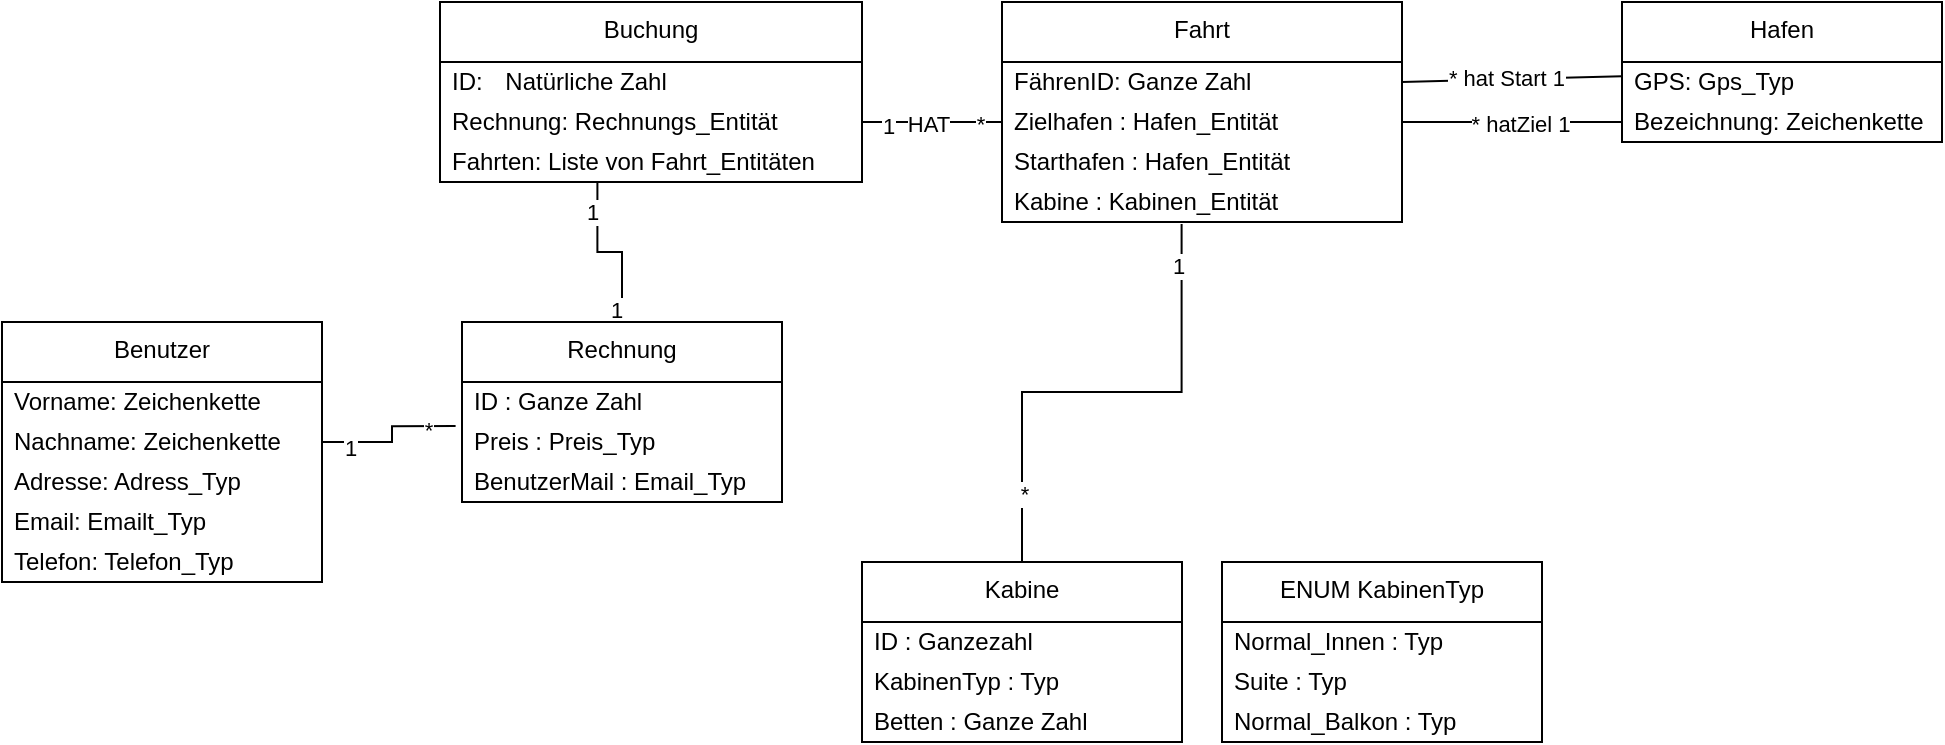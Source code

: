<mxfile version="27.0.9">
  <diagram name="Seite-1" id="8jTkFLmigNONPSPY0kWt">
    <mxGraphModel dx="1086" dy="741" grid="1" gridSize="10" guides="1" tooltips="1" connect="1" arrows="1" fold="1" page="1" pageScale="1" pageWidth="827" pageHeight="1169" math="0" shadow="0">
      <root>
        <mxCell id="0" />
        <mxCell id="1" parent="0" />
        <mxCell id="mQN_Ni5DjCSMNPG9H6nF-3" value="Benutzer" style="swimlane;fontStyle=0;align=center;verticalAlign=top;childLayout=stackLayout;horizontal=1;startSize=30;horizontalStack=0;resizeParent=1;resizeParentMax=0;resizeLast=0;collapsible=0;marginBottom=0;html=1;whiteSpace=wrap;" parent="1" vertex="1">
          <mxGeometry x="10" y="190" width="160" height="130" as="geometry" />
        </mxCell>
        <mxCell id="mQN_Ni5DjCSMNPG9H6nF-5" value="Vorname: Zeichenkette" style="text;html=1;strokeColor=none;fillColor=none;align=left;verticalAlign=middle;spacingLeft=4;spacingRight=4;overflow=hidden;rotatable=0;points=[[0,0.5],[1,0.5]];portConstraint=eastwest;whiteSpace=wrap;" parent="mQN_Ni5DjCSMNPG9H6nF-3" vertex="1">
          <mxGeometry y="30" width="160" height="20" as="geometry" />
        </mxCell>
        <mxCell id="mQN_Ni5DjCSMNPG9H6nF-12" value="Nachname: Zeichenkette" style="text;html=1;strokeColor=none;fillColor=none;align=left;verticalAlign=middle;spacingLeft=4;spacingRight=4;overflow=hidden;rotatable=0;points=[[0,0.5],[1,0.5]];portConstraint=eastwest;whiteSpace=wrap;" parent="mQN_Ni5DjCSMNPG9H6nF-3" vertex="1">
          <mxGeometry y="50" width="160" height="20" as="geometry" />
        </mxCell>
        <mxCell id="mQN_Ni5DjCSMNPG9H6nF-13" value="Adresse: Adress_Typ" style="text;html=1;strokeColor=none;fillColor=none;align=left;verticalAlign=middle;spacingLeft=4;spacingRight=4;overflow=hidden;rotatable=0;points=[[0,0.5],[1,0.5]];portConstraint=eastwest;whiteSpace=wrap;" parent="mQN_Ni5DjCSMNPG9H6nF-3" vertex="1">
          <mxGeometry y="70" width="160" height="20" as="geometry" />
        </mxCell>
        <mxCell id="mQN_Ni5DjCSMNPG9H6nF-14" value="Email: Emailt_Typ" style="text;html=1;strokeColor=none;fillColor=none;align=left;verticalAlign=middle;spacingLeft=4;spacingRight=4;overflow=hidden;rotatable=0;points=[[0,0.5],[1,0.5]];portConstraint=eastwest;whiteSpace=wrap;" parent="mQN_Ni5DjCSMNPG9H6nF-3" vertex="1">
          <mxGeometry y="90" width="160" height="20" as="geometry" />
        </mxCell>
        <mxCell id="mQN_Ni5DjCSMNPG9H6nF-11" value="Telefon: Telefon_Typ" style="text;html=1;strokeColor=none;fillColor=none;align=left;verticalAlign=middle;spacingLeft=4;spacingRight=4;overflow=hidden;rotatable=0;points=[[0,0.5],[1,0.5]];portConstraint=eastwest;whiteSpace=wrap;" parent="mQN_Ni5DjCSMNPG9H6nF-3" vertex="1">
          <mxGeometry y="110" width="160" height="20" as="geometry" />
        </mxCell>
        <mxCell id="mQN_Ni5DjCSMNPG9H6nF-16" value="Buchung" style="swimlane;fontStyle=0;align=center;verticalAlign=top;childLayout=stackLayout;horizontal=1;startSize=30;horizontalStack=0;resizeParent=1;resizeParentMax=0;resizeLast=0;collapsible=0;marginBottom=0;html=1;whiteSpace=wrap;" parent="1" vertex="1">
          <mxGeometry x="229" y="30" width="211" height="90" as="geometry" />
        </mxCell>
        <mxCell id="mQN_Ni5DjCSMNPG9H6nF-17" value="ID:&lt;span style=&quot;white-space: pre;&quot;&gt;&#x9;&lt;/span&gt;Natürliche Zahl" style="text;html=1;strokeColor=none;fillColor=none;align=left;verticalAlign=middle;spacingLeft=4;spacingRight=4;overflow=hidden;rotatable=0;points=[[0,0.5],[1,0.5]];portConstraint=eastwest;whiteSpace=wrap;" parent="mQN_Ni5DjCSMNPG9H6nF-16" vertex="1">
          <mxGeometry y="30" width="211" height="20" as="geometry" />
        </mxCell>
        <mxCell id="mQN_Ni5DjCSMNPG9H6nF-19" value="Rechnung: Rechnungs_Entität" style="text;html=1;strokeColor=none;fillColor=none;align=left;verticalAlign=middle;spacingLeft=4;spacingRight=4;overflow=hidden;rotatable=0;points=[[0,0.5],[1,0.5]];portConstraint=eastwest;whiteSpace=wrap;" parent="mQN_Ni5DjCSMNPG9H6nF-16" vertex="1">
          <mxGeometry y="50" width="211" height="20" as="geometry" />
        </mxCell>
        <mxCell id="ypZvJhspUofy2npz7x7l-2" value="Fahrten: Liste von Fahrt_Entitäten" style="text;html=1;strokeColor=none;fillColor=none;align=left;verticalAlign=middle;spacingLeft=4;spacingRight=4;overflow=hidden;rotatable=0;points=[[0,0.5],[1,0.5]];portConstraint=eastwest;whiteSpace=wrap;" vertex="1" parent="mQN_Ni5DjCSMNPG9H6nF-16">
          <mxGeometry y="70" width="211" height="20" as="geometry" />
        </mxCell>
        <mxCell id="a_SMRbWCzUE24I6A1AFK-24" value="" style="edgeStyle=orthogonalEdgeStyle;rounded=0;orthogonalLoop=1;jettySize=auto;html=1;endArrow=none;startFill=0;entryX=0.373;entryY=0.986;entryDx=0;entryDy=0;entryPerimeter=0;" parent="1" source="mQN_Ni5DjCSMNPG9H6nF-22" target="ypZvJhspUofy2npz7x7l-2" edge="1">
          <mxGeometry relative="1" as="geometry">
            <mxPoint x="229" y="150" as="targetPoint" />
          </mxGeometry>
        </mxCell>
        <mxCell id="a_SMRbWCzUE24I6A1AFK-29" value="1" style="edgeLabel;html=1;align=center;verticalAlign=middle;resizable=0;points=[];" parent="a_SMRbWCzUE24I6A1AFK-24" vertex="1" connectable="0">
          <mxGeometry x="-0.838" y="3" relative="1" as="geometry">
            <mxPoint as="offset" />
          </mxGeometry>
        </mxCell>
        <mxCell id="a_SMRbWCzUE24I6A1AFK-30" value="1" style="edgeLabel;html=1;align=center;verticalAlign=middle;resizable=0;points=[];" parent="a_SMRbWCzUE24I6A1AFK-24" vertex="1" connectable="0">
          <mxGeometry x="0.645" y="3" relative="1" as="geometry">
            <mxPoint as="offset" />
          </mxGeometry>
        </mxCell>
        <mxCell id="mQN_Ni5DjCSMNPG9H6nF-22" value="Rechnung" style="swimlane;fontStyle=0;align=center;verticalAlign=top;childLayout=stackLayout;horizontal=1;startSize=30;horizontalStack=0;resizeParent=1;resizeParentMax=0;resizeLast=0;collapsible=0;marginBottom=0;html=1;whiteSpace=wrap;" parent="1" vertex="1">
          <mxGeometry x="240" y="190" width="160" height="90" as="geometry" />
        </mxCell>
        <mxCell id="mQN_Ni5DjCSMNPG9H6nF-23" value="ID : Ganze Zahl" style="text;html=1;strokeColor=none;fillColor=none;align=left;verticalAlign=middle;spacingLeft=4;spacingRight=4;overflow=hidden;rotatable=0;points=[[0,0.5],[1,0.5]];portConstraint=eastwest;whiteSpace=wrap;" parent="mQN_Ni5DjCSMNPG9H6nF-22" vertex="1">
          <mxGeometry y="30" width="160" height="20" as="geometry" />
        </mxCell>
        <mxCell id="mQN_Ni5DjCSMNPG9H6nF-24" value="Preis : Preis_Typ" style="text;html=1;strokeColor=none;fillColor=none;align=left;verticalAlign=middle;spacingLeft=4;spacingRight=4;overflow=hidden;rotatable=0;points=[[0,0.5],[1,0.5]];portConstraint=eastwest;whiteSpace=wrap;" parent="mQN_Ni5DjCSMNPG9H6nF-22" vertex="1">
          <mxGeometry y="50" width="160" height="20" as="geometry" />
        </mxCell>
        <mxCell id="mQN_Ni5DjCSMNPG9H6nF-25" value="BenutzerMail : Email_Typ" style="text;html=1;strokeColor=none;fillColor=none;align=left;verticalAlign=middle;spacingLeft=4;spacingRight=4;overflow=hidden;rotatable=0;points=[[0,0.5],[1,0.5]];portConstraint=eastwest;whiteSpace=wrap;" parent="mQN_Ni5DjCSMNPG9H6nF-22" vertex="1">
          <mxGeometry y="70" width="160" height="20" as="geometry" />
        </mxCell>
        <mxCell id="mQN_Ni5DjCSMNPG9H6nF-28" value="Fahrt" style="swimlane;fontStyle=0;align=center;verticalAlign=top;childLayout=stackLayout;horizontal=1;startSize=30;horizontalStack=0;resizeParent=1;resizeParentMax=0;resizeLast=0;collapsible=0;marginBottom=0;html=1;whiteSpace=wrap;" parent="1" vertex="1">
          <mxGeometry x="510" y="30" width="200" height="110" as="geometry" />
        </mxCell>
        <mxCell id="mQN_Ni5DjCSMNPG9H6nF-29" value="FährenID: Ganze Zahl" style="text;html=1;strokeColor=none;fillColor=none;align=left;verticalAlign=middle;spacingLeft=4;spacingRight=4;overflow=hidden;rotatable=0;points=[[0,0.5],[1,0.5]];portConstraint=eastwest;whiteSpace=wrap;" parent="mQN_Ni5DjCSMNPG9H6nF-28" vertex="1">
          <mxGeometry y="30" width="200" height="20" as="geometry" />
        </mxCell>
        <mxCell id="mQN_Ni5DjCSMNPG9H6nF-30" value="Zielhafen : Hafen_Entität" style="text;html=1;strokeColor=none;fillColor=none;align=left;verticalAlign=middle;spacingLeft=4;spacingRight=4;overflow=hidden;rotatable=0;points=[[0,0.5],[1,0.5]];portConstraint=eastwest;whiteSpace=wrap;" parent="mQN_Ni5DjCSMNPG9H6nF-28" vertex="1">
          <mxGeometry y="50" width="200" height="20" as="geometry" />
        </mxCell>
        <mxCell id="mQN_Ni5DjCSMNPG9H6nF-31" value="Starthafen : Hafen_Entität" style="text;html=1;strokeColor=none;fillColor=none;align=left;verticalAlign=middle;spacingLeft=4;spacingRight=4;overflow=hidden;rotatable=0;points=[[0,0.5],[1,0.5]];portConstraint=eastwest;whiteSpace=wrap;" parent="mQN_Ni5DjCSMNPG9H6nF-28" vertex="1">
          <mxGeometry y="70" width="200" height="20" as="geometry" />
        </mxCell>
        <mxCell id="ypZvJhspUofy2npz7x7l-1" value="Kabine : Kabinen_Entität" style="text;html=1;strokeColor=none;fillColor=none;align=left;verticalAlign=middle;spacingLeft=4;spacingRight=4;overflow=hidden;rotatable=0;points=[[0,0.5],[1,0.5]];portConstraint=eastwest;whiteSpace=wrap;" vertex="1" parent="mQN_Ni5DjCSMNPG9H6nF-28">
          <mxGeometry y="90" width="200" height="20" as="geometry" />
        </mxCell>
        <mxCell id="a_SMRbWCzUE24I6A1AFK-35" value="" style="edgeStyle=orthogonalEdgeStyle;rounded=0;orthogonalLoop=1;jettySize=auto;html=1;endArrow=none;startFill=0;entryX=0.449;entryY=1.048;entryDx=0;entryDy=0;entryPerimeter=0;" parent="1" source="mQN_Ni5DjCSMNPG9H6nF-34" target="ypZvJhspUofy2npz7x7l-1" edge="1">
          <mxGeometry relative="1" as="geometry">
            <mxPoint x="589.8" y="179.58" as="targetPoint" />
          </mxGeometry>
        </mxCell>
        <mxCell id="a_SMRbWCzUE24I6A1AFK-36" value="*" style="edgeLabel;html=1;align=center;verticalAlign=middle;resizable=0;points=[];" parent="a_SMRbWCzUE24I6A1AFK-35" vertex="1" connectable="0">
          <mxGeometry x="-0.722" y="-1" relative="1" as="geometry">
            <mxPoint as="offset" />
          </mxGeometry>
        </mxCell>
        <mxCell id="a_SMRbWCzUE24I6A1AFK-37" value="1" style="edgeLabel;html=1;align=center;verticalAlign=middle;resizable=0;points=[];" parent="a_SMRbWCzUE24I6A1AFK-35" vertex="1" connectable="0">
          <mxGeometry x="0.835" y="2" relative="1" as="geometry">
            <mxPoint as="offset" />
          </mxGeometry>
        </mxCell>
        <mxCell id="mQN_Ni5DjCSMNPG9H6nF-34" value="Kabine" style="swimlane;fontStyle=0;align=center;verticalAlign=top;childLayout=stackLayout;horizontal=1;startSize=30;horizontalStack=0;resizeParent=1;resizeParentMax=0;resizeLast=0;collapsible=0;marginBottom=0;html=1;whiteSpace=wrap;" parent="1" vertex="1">
          <mxGeometry x="440" y="310" width="160" height="90" as="geometry" />
        </mxCell>
        <mxCell id="mQN_Ni5DjCSMNPG9H6nF-35" value="ID : Ganzezahl" style="text;html=1;strokeColor=none;fillColor=none;align=left;verticalAlign=middle;spacingLeft=4;spacingRight=4;overflow=hidden;rotatable=0;points=[[0,0.5],[1,0.5]];portConstraint=eastwest;whiteSpace=wrap;" parent="mQN_Ni5DjCSMNPG9H6nF-34" vertex="1">
          <mxGeometry y="30" width="160" height="20" as="geometry" />
        </mxCell>
        <mxCell id="mQN_Ni5DjCSMNPG9H6nF-36" value="KabinenTyp : Typ" style="text;html=1;strokeColor=none;fillColor=none;align=left;verticalAlign=middle;spacingLeft=4;spacingRight=4;overflow=hidden;rotatable=0;points=[[0,0.5],[1,0.5]];portConstraint=eastwest;whiteSpace=wrap;" parent="mQN_Ni5DjCSMNPG9H6nF-34" vertex="1">
          <mxGeometry y="50" width="160" height="20" as="geometry" />
        </mxCell>
        <mxCell id="mQN_Ni5DjCSMNPG9H6nF-37" value="Betten : Ganze Zahl" style="text;html=1;strokeColor=none;fillColor=none;align=left;verticalAlign=middle;spacingLeft=4;spacingRight=4;overflow=hidden;rotatable=0;points=[[0,0.5],[1,0.5]];portConstraint=eastwest;whiteSpace=wrap;" parent="mQN_Ni5DjCSMNPG9H6nF-34" vertex="1">
          <mxGeometry y="70" width="160" height="20" as="geometry" />
        </mxCell>
        <mxCell id="mQN_Ni5DjCSMNPG9H6nF-40" value="Hafen&lt;span style=&quot;color: rgba(0, 0, 0, 0); font-family: monospace; font-size: 0px; text-align: start; text-wrap-mode: nowrap;&quot;&gt;%3CmxGraphModel%3E%3Croot%3E%3CmxCell%20id%3D%220%22%2F%3E%3CmxCell%20id%3D%221%22%20parent%3D%220%22%2F%3E%3CmxCell%20id%3D%222%22%20value%3D%22Fahrt%22%20style%3D%22swimlane%3BfontStyle%3D0%3Balign%3Dcenter%3BverticalAlign%3Dtop%3BchildLayout%3DstackLayout%3Bhorizontal%3D1%3BstartSize%3D30%3BhorizontalStack%3D0%3BresizeParent%3D1%3BresizeParentMax%3D0%3BresizeLast%3D0%3Bcollapsible%3D0%3BmarginBottom%3D0%3Bhtml%3D1%3BwhiteSpace%3Dwrap%3B%22%20vertex%3D%221%22%20parent%3D%221%22%3E%3CmxGeometry%20x%3D%22320%22%20y%3D%22250%22%20width%3D%22160%22%20height%3D%22130%22%20as%3D%22geometry%22%2F%3E%3C%2FmxCell%3E%3CmxCell%20id%3D%223%22%20value%3D%22Vorname%3A%20Zeichenkette%22%20style%3D%22text%3Bhtml%3D1%3BstrokeColor%3Dnone%3BfillColor%3Dnone%3Balign%3Dleft%3BverticalAlign%3Dmiddle%3BspacingLeft%3D4%3BspacingRight%3D4%3Boverflow%3Dhidden%3Brotatable%3D0%3Bpoints%3D%5B%5B0%2C0.5%5D%2C%5B1%2C0.5%5D%5D%3BportConstraint%3Deastwest%3BwhiteSpace%3Dwrap%3B%22%20vertex%3D%221%22%20parent%3D%222%22%3E%3CmxGeometry%20y%3D%2230%22%20width%3D%22160%22%20height%3D%2220%22%20as%3D%22geometry%22%2F%3E%3C%2FmxCell%3E%3CmxCell%20id%3D%224%22%20value%3D%22Nachname%3A%20Zeichenkette%22%20style%3D%22text%3Bhtml%3D1%3BstrokeColor%3Dnone%3BfillColor%3Dnone%3Balign%3Dleft%3BverticalAlign%3Dmiddle%3BspacingLeft%3D4%3BspacingRight%3D4%3Boverflow%3Dhidden%3Brotatable%3D0%3Bpoints%3D%5B%5B0%2C0.5%5D%2C%5B1%2C0.5%5D%5D%3BportConstraint%3Deastwest%3BwhiteSpace%3Dwrap%3B%22%20vertex%3D%221%22%20parent%3D%222%22%3E%3CmxGeometry%20y%3D%2250%22%20width%3D%22160%22%20height%3D%2220%22%20as%3D%22geometry%22%2F%3E%3C%2FmxCell%3E%3CmxCell%20id%3D%225%22%20value%3D%22Nachname%3A%20Zeichenkette%22%20style%3D%22text%3Bhtml%3D1%3BstrokeColor%3Dnone%3BfillColor%3Dnone%3Balign%3Dleft%3BverticalAlign%3Dmiddle%3BspacingLeft%3D4%3BspacingRight%3D4%3Boverflow%3Dhidden%3Brotatable%3D0%3Bpoints%3D%5B%5B0%2C0.5%5D%2C%5B1%2C0.5%5D%5D%3BportConstraint%3Deastwest%3BwhiteSpace%3Dwrap%3B%22%20vertex%3D%221%22%20parent%3D%222%22%3E%3CmxGeometry%20y%3D%2270%22%20width%3D%22160%22%20height%3D%2220%22%20as%3D%22geometry%22%2F%3E%3C%2FmxCell%3E%3CmxCell%20id%3D%226%22%20value%3D%22Nachname%3A%20Zeichenkette%22%20style%3D%22text%3Bhtml%3D1%3BstrokeColor%3Dnone%3BfillColor%3Dnone%3Balign%3Dleft%3BverticalAlign%3Dmiddle%3BspacingLeft%3D4%3BspacingRight%3D4%3Boverflow%3Dhidden%3Brotatable%3D0%3Bpoints%3D%5B%5B0%2C0.5%5D%2C%5B1%2C0.5%5D%5D%3BportConstraint%3Deastwest%3BwhiteSpace%3Dwrap%3B%22%20vertex%3D%221%22%20parent%3D%222%22%3E%3CmxGeometry%20y%3D%2290%22%20width%3D%22160%22%20height%3D%2220%22%20as%3D%22geometry%22%2F%3E%3C%2FmxCell%3E%3CmxCell%20id%3D%227%22%20value%3D%22Nachname%3A%20Zeichenkette%22%20style%3D%22text%3Bhtml%3D1%3BstrokeColor%3Dnone%3BfillColor%3Dnone%3Balign%3Dleft%3BverticalAlign%3Dmiddle%3BspacingLeft%3D4%3BspacingRight%3D4%3Boverflow%3Dhidden%3Brotatable%3D0%3Bpoints%3D%5B%5B0%2C0.5%5D%2C%5B1%2C0.5%5D%5D%3BportConstraint%3Deastwest%3BwhiteSpace%3Dwrap%3B%22%20vertex%3D%221%22%20parent%3D%222%22%3E%3CmxGeometry%20y%3D%22110%22%20width%3D%22160%22%20height%3D%2220%22%20as%3D%22geometry%22%2F%3E%3C%2FmxCell%3E%3C%2Froot%3E%3C%2FmxGraphModel%3E&lt;/span&gt;" style="swimlane;fontStyle=0;align=center;verticalAlign=top;childLayout=stackLayout;horizontal=1;startSize=30;horizontalStack=0;resizeParent=1;resizeParentMax=0;resizeLast=0;collapsible=0;marginBottom=0;html=1;whiteSpace=wrap;" parent="1" vertex="1">
          <mxGeometry x="820" y="30" width="160" height="70" as="geometry" />
        </mxCell>
        <mxCell id="mQN_Ni5DjCSMNPG9H6nF-41" value="GPS: Gps_Typ" style="text;html=1;strokeColor=none;fillColor=none;align=left;verticalAlign=middle;spacingLeft=4;spacingRight=4;overflow=hidden;rotatable=0;points=[[0,0.5],[1,0.5]];portConstraint=eastwest;whiteSpace=wrap;" parent="mQN_Ni5DjCSMNPG9H6nF-40" vertex="1">
          <mxGeometry y="30" width="160" height="20" as="geometry" />
        </mxCell>
        <mxCell id="mQN_Ni5DjCSMNPG9H6nF-42" value="Bezeichnung: Zeichenkette" style="text;html=1;strokeColor=none;fillColor=none;align=left;verticalAlign=middle;spacingLeft=4;spacingRight=4;overflow=hidden;rotatable=0;points=[[0,0.5],[1,0.5]];portConstraint=eastwest;whiteSpace=wrap;" parent="mQN_Ni5DjCSMNPG9H6nF-40" vertex="1">
          <mxGeometry y="50" width="160" height="20" as="geometry" />
        </mxCell>
        <mxCell id="mQN_Ni5DjCSMNPG9H6nF-46" value="&lt;div&gt;ENUM&amp;nbsp;&lt;span style=&quot;background-color: transparent; color: light-dark(rgb(0, 0, 0), rgb(255, 255, 255));&quot;&gt;KabinenTyp&lt;/span&gt;&lt;/div&gt;" style="swimlane;fontStyle=0;align=center;verticalAlign=top;childLayout=stackLayout;horizontal=1;startSize=30;horizontalStack=0;resizeParent=1;resizeParentMax=0;resizeLast=0;collapsible=0;marginBottom=0;html=1;whiteSpace=wrap;strokeColor=default;" parent="1" vertex="1">
          <mxGeometry x="620" y="310" width="160" height="90" as="geometry" />
        </mxCell>
        <mxCell id="mQN_Ni5DjCSMNPG9H6nF-47" value="Normal_Innen : Typ" style="text;html=1;strokeColor=none;fillColor=none;align=left;verticalAlign=middle;spacingLeft=4;spacingRight=4;overflow=hidden;rotatable=0;points=[[0,0.5],[1,0.5]];portConstraint=eastwest;whiteSpace=wrap;" parent="mQN_Ni5DjCSMNPG9H6nF-46" vertex="1">
          <mxGeometry y="30" width="160" height="20" as="geometry" />
        </mxCell>
        <mxCell id="mQN_Ni5DjCSMNPG9H6nF-51" value="Suite : Typ" style="text;html=1;strokeColor=none;fillColor=none;align=left;verticalAlign=middle;spacingLeft=4;spacingRight=4;overflow=hidden;rotatable=0;points=[[0,0.5],[1,0.5]];portConstraint=eastwest;whiteSpace=wrap;" parent="mQN_Ni5DjCSMNPG9H6nF-46" vertex="1">
          <mxGeometry y="50" width="160" height="20" as="geometry" />
        </mxCell>
        <mxCell id="mQN_Ni5DjCSMNPG9H6nF-50" value="Normal_Balkon : Typ" style="text;html=1;strokeColor=none;fillColor=none;align=left;verticalAlign=middle;spacingLeft=4;spacingRight=4;overflow=hidden;rotatable=0;points=[[0,0.5],[1,0.5]];portConstraint=eastwest;whiteSpace=wrap;" parent="mQN_Ni5DjCSMNPG9H6nF-46" vertex="1">
          <mxGeometry y="70" width="160" height="20" as="geometry" />
        </mxCell>
        <mxCell id="a_SMRbWCzUE24I6A1AFK-4" value="" style="edgeStyle=orthogonalEdgeStyle;rounded=0;orthogonalLoop=1;jettySize=auto;html=1;endArrow=none;startFill=0;entryX=-0.02;entryY=0.103;entryDx=0;entryDy=0;entryPerimeter=0;" parent="1" source="mQN_Ni5DjCSMNPG9H6nF-12" target="mQN_Ni5DjCSMNPG9H6nF-24" edge="1">
          <mxGeometry relative="1" as="geometry">
            <mxPoint x="229" y="150" as="targetPoint" />
          </mxGeometry>
        </mxCell>
        <mxCell id="a_SMRbWCzUE24I6A1AFK-5" value="1" style="edgeLabel;html=1;align=center;verticalAlign=middle;resizable=0;points=[];" parent="a_SMRbWCzUE24I6A1AFK-4" vertex="1" connectable="0">
          <mxGeometry x="-0.636" y="-3" relative="1" as="geometry">
            <mxPoint as="offset" />
          </mxGeometry>
        </mxCell>
        <mxCell id="a_SMRbWCzUE24I6A1AFK-6" value="*" style="edgeLabel;html=1;align=center;verticalAlign=middle;resizable=0;points=[];" parent="a_SMRbWCzUE24I6A1AFK-4" vertex="1" connectable="0">
          <mxGeometry x="0.62" y="-2" relative="1" as="geometry">
            <mxPoint as="offset" />
          </mxGeometry>
        </mxCell>
        <mxCell id="a_SMRbWCzUE24I6A1AFK-7" value="" style="edgeStyle=orthogonalEdgeStyle;rounded=0;orthogonalLoop=1;jettySize=auto;html=1;endArrow=none;startFill=0;entryX=0;entryY=0.5;entryDx=0;entryDy=0;" parent="1" source="mQN_Ni5DjCSMNPG9H6nF-19" target="mQN_Ni5DjCSMNPG9H6nF-30" edge="1">
          <mxGeometry relative="1" as="geometry">
            <mxPoint x="490" y="150" as="targetPoint" />
          </mxGeometry>
        </mxCell>
        <mxCell id="a_SMRbWCzUE24I6A1AFK-8" value="1" style="edgeLabel;html=1;align=center;verticalAlign=middle;resizable=0;points=[];" parent="a_SMRbWCzUE24I6A1AFK-7" vertex="1" connectable="0">
          <mxGeometry x="-0.626" y="-2" relative="1" as="geometry">
            <mxPoint as="offset" />
          </mxGeometry>
        </mxCell>
        <mxCell id="a_SMRbWCzUE24I6A1AFK-9" value="*" style="edgeLabel;html=1;align=center;verticalAlign=middle;resizable=0;points=[];" parent="a_SMRbWCzUE24I6A1AFK-7" vertex="1" connectable="0">
          <mxGeometry x="0.69" y="-1" relative="1" as="geometry">
            <mxPoint as="offset" />
          </mxGeometry>
        </mxCell>
        <mxCell id="ypZvJhspUofy2npz7x7l-3" value="HAT" style="edgeLabel;html=1;align=center;verticalAlign=middle;resizable=0;points=[];" vertex="1" connectable="0" parent="a_SMRbWCzUE24I6A1AFK-7">
          <mxGeometry x="-0.053" y="-1" relative="1" as="geometry">
            <mxPoint as="offset" />
          </mxGeometry>
        </mxCell>
        <mxCell id="a_SMRbWCzUE24I6A1AFK-13" value="" style="endArrow=none;html=1;rounded=0;exitX=1;exitY=0.5;exitDx=0;exitDy=0;startFill=0;" parent="1" source="mQN_Ni5DjCSMNPG9H6nF-29" target="mQN_Ni5DjCSMNPG9H6nF-40" edge="1">
          <mxGeometry width="50" height="50" relative="1" as="geometry">
            <mxPoint x="540" y="170" as="sourcePoint" />
            <mxPoint x="590" y="120" as="targetPoint" />
          </mxGeometry>
        </mxCell>
        <mxCell id="a_SMRbWCzUE24I6A1AFK-17" value="* hat Start 1" style="edgeLabel;html=1;align=center;verticalAlign=middle;resizable=0;points=[];" parent="a_SMRbWCzUE24I6A1AFK-13" vertex="1" connectable="0">
          <mxGeometry x="-0.061" y="1" relative="1" as="geometry">
            <mxPoint as="offset" />
          </mxGeometry>
        </mxCell>
        <mxCell id="a_SMRbWCzUE24I6A1AFK-19" value="" style="endArrow=none;html=1;rounded=0;exitX=1;exitY=0.5;exitDx=0;exitDy=0;entryX=0;entryY=0.5;entryDx=0;entryDy=0;startFill=0;" parent="1" source="mQN_Ni5DjCSMNPG9H6nF-30" target="mQN_Ni5DjCSMNPG9H6nF-42" edge="1">
          <mxGeometry width="50" height="50" relative="1" as="geometry">
            <mxPoint x="540" y="170" as="sourcePoint" />
            <mxPoint x="590" y="120" as="targetPoint" />
          </mxGeometry>
        </mxCell>
        <mxCell id="a_SMRbWCzUE24I6A1AFK-20" value="* hatZiel 1" style="edgeLabel;html=1;align=center;verticalAlign=middle;resizable=0;points=[];" parent="a_SMRbWCzUE24I6A1AFK-19" vertex="1" connectable="0">
          <mxGeometry x="0.073" y="-1" relative="1" as="geometry">
            <mxPoint as="offset" />
          </mxGeometry>
        </mxCell>
      </root>
    </mxGraphModel>
  </diagram>
</mxfile>

